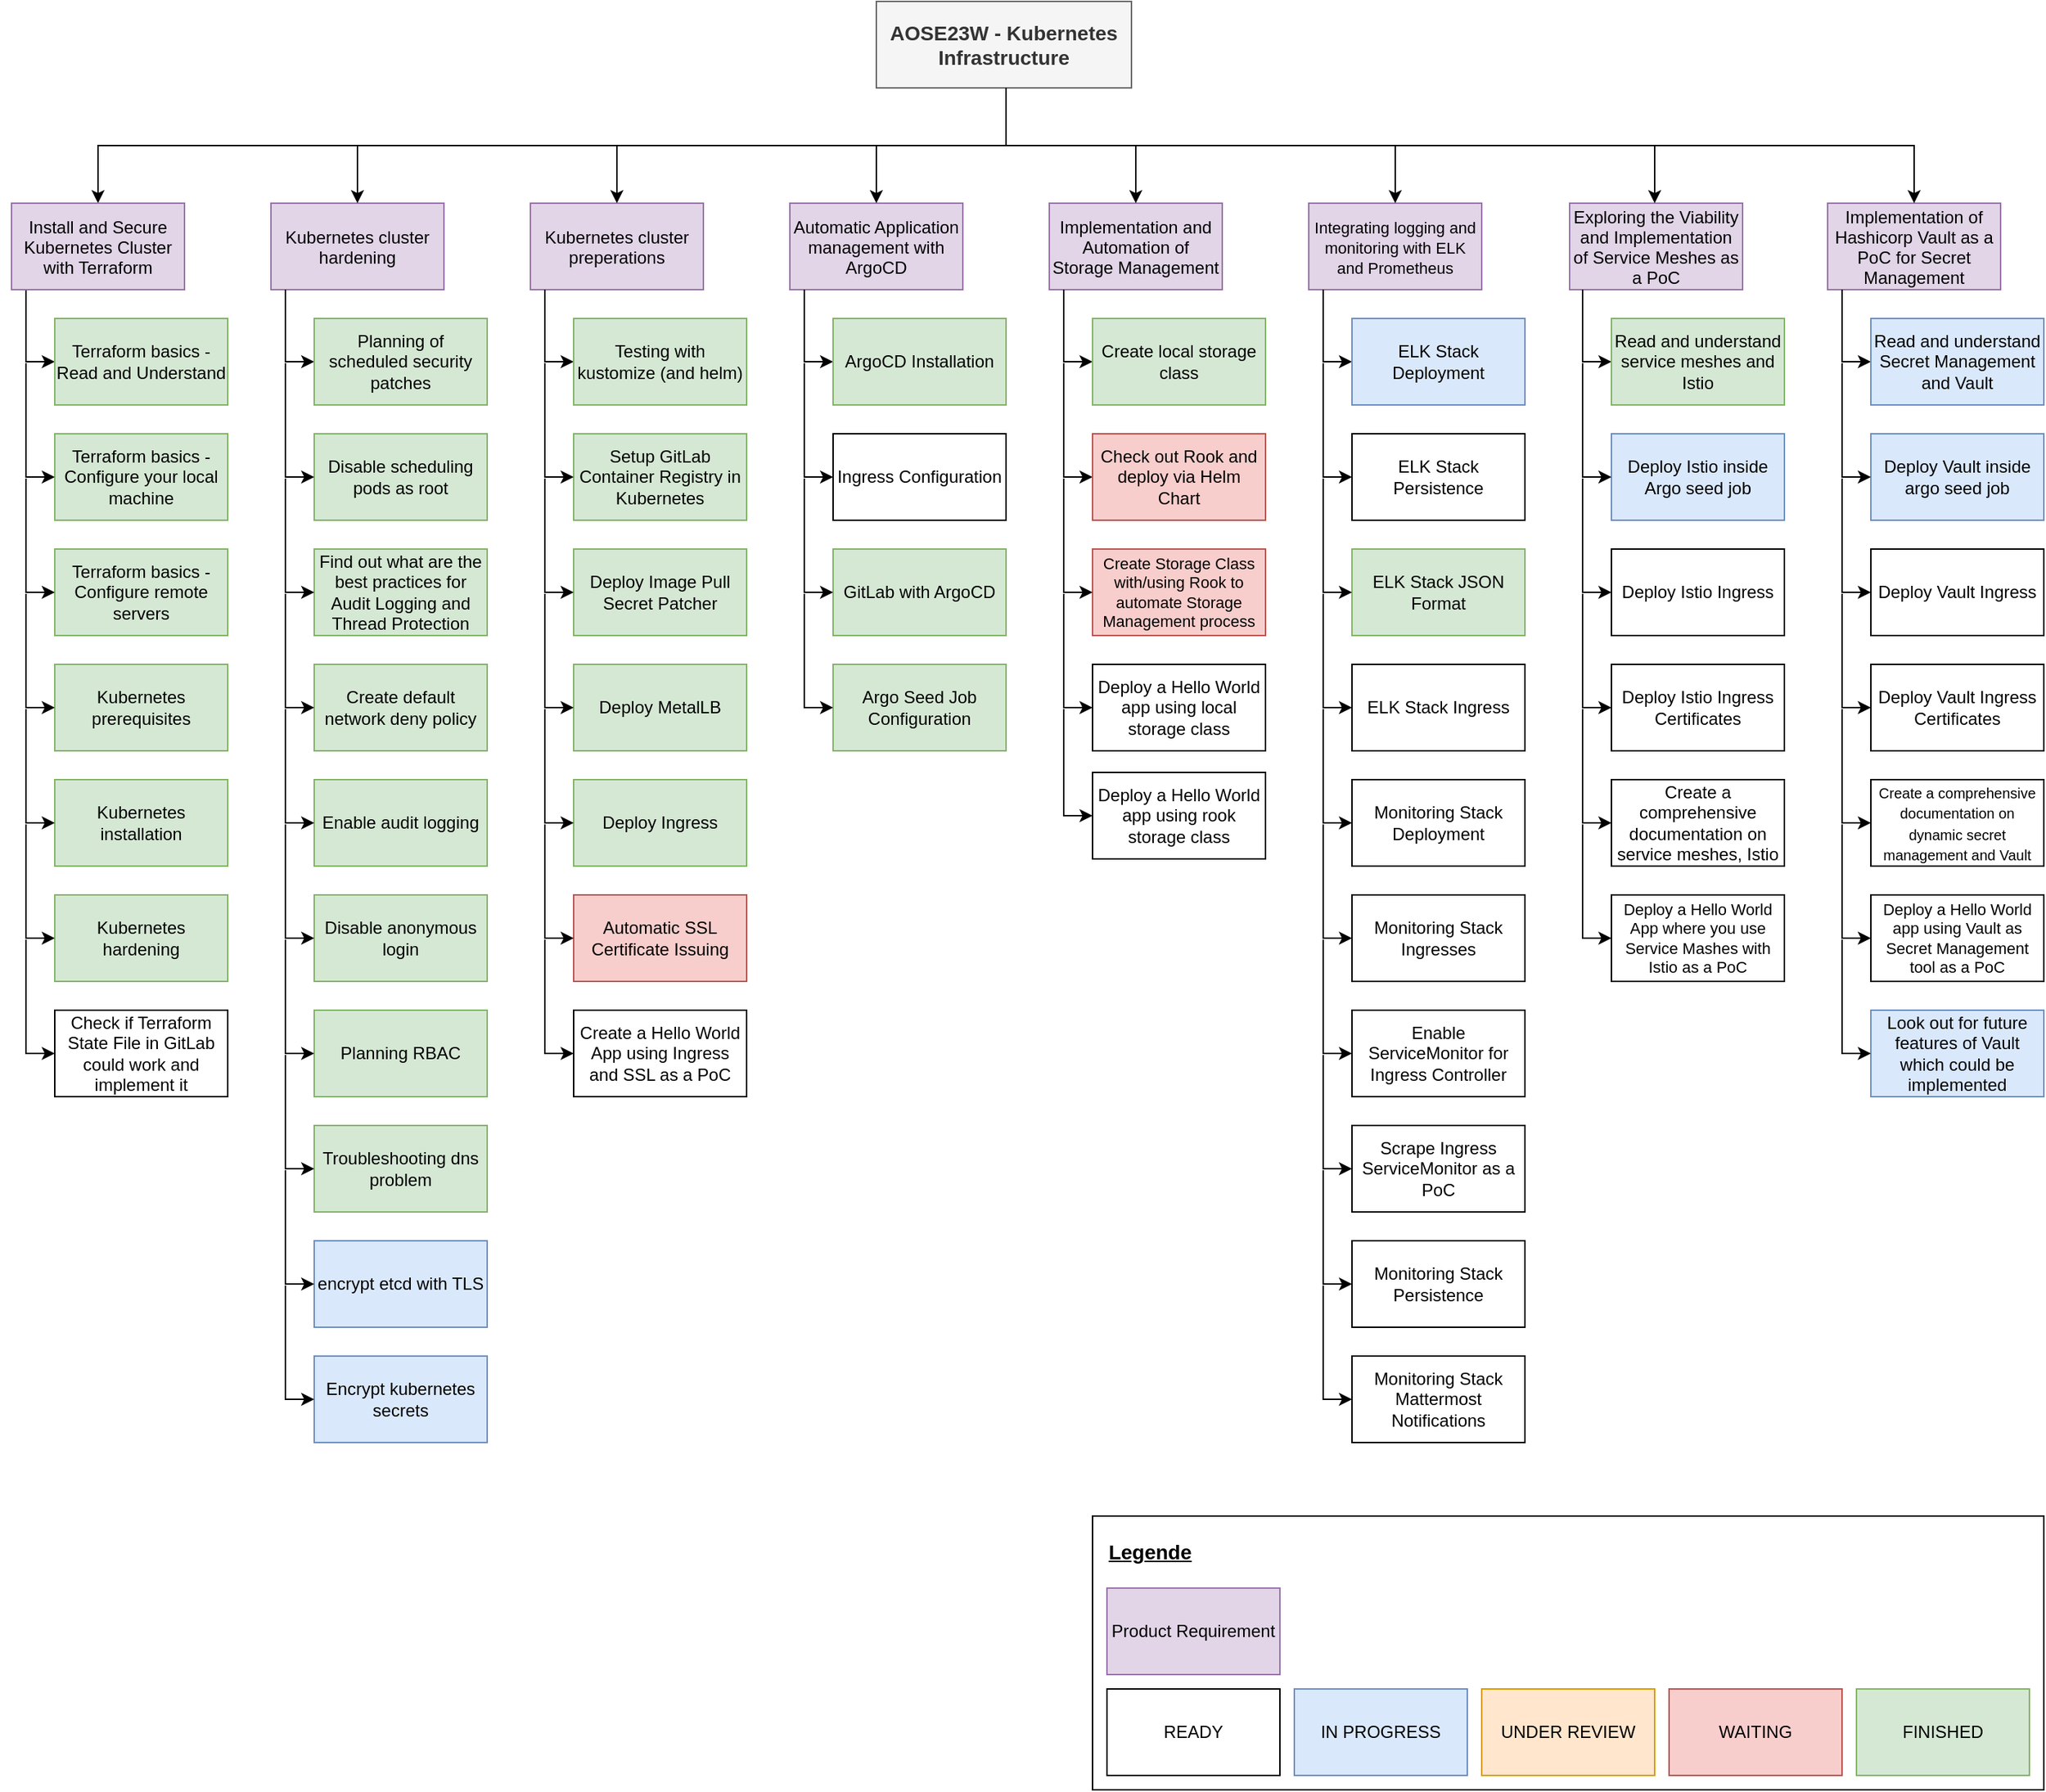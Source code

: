 <mxfile version="23.1.1" type="github">
  <diagram name="Seite-1" id="LmPy3jOl3H3XXLazsRag">
    <mxGraphModel dx="2081" dy="999" grid="1" gridSize="10" guides="1" tooltips="1" connect="1" arrows="1" fold="1" page="1" pageScale="1" pageWidth="827" pageHeight="1169" math="0" shadow="0">
      <root>
        <mxCell id="0" />
        <mxCell id="1" parent="0" />
        <mxCell id="gIQTqbDxIPekja-X_GCL-1" value="" style="rounded=0;whiteSpace=wrap;html=1;" parent="1" vertex="1">
          <mxGeometry x="880" y="1070" width="660" height="190" as="geometry" />
        </mxCell>
        <mxCell id="gIQTqbDxIPekja-X_GCL-2" value="&lt;font style=&quot;font-size: 14px;&quot;&gt;&lt;u&gt;&lt;b&gt;Legende&lt;/b&gt;&lt;/u&gt;&lt;/font&gt;" style="text;html=1;strokeColor=none;fillColor=none;align=center;verticalAlign=middle;whiteSpace=wrap;rounded=0;" parent="1" vertex="1">
          <mxGeometry x="890" y="1080" width="60" height="30" as="geometry" />
        </mxCell>
        <mxCell id="gIQTqbDxIPekja-X_GCL-3" value="Product Requirement" style="rounded=0;whiteSpace=wrap;html=1;fillColor=#e1d5e7;strokeColor=#9673a6;" parent="1" vertex="1">
          <mxGeometry x="890" y="1120" width="120" height="60" as="geometry" />
        </mxCell>
        <mxCell id="gIQTqbDxIPekja-X_GCL-4" value="WAITING" style="rounded=0;whiteSpace=wrap;html=1;fillColor=#f8cecc;strokeColor=#b85450;" parent="1" vertex="1">
          <mxGeometry x="1280" y="1190" width="120" height="60" as="geometry" />
        </mxCell>
        <mxCell id="gIQTqbDxIPekja-X_GCL-5" value="READY" style="rounded=0;whiteSpace=wrap;html=1;" parent="1" vertex="1">
          <mxGeometry x="890" y="1190" width="120" height="60" as="geometry" />
        </mxCell>
        <mxCell id="gIQTqbDxIPekja-X_GCL-6" value="IN PROGRESS" style="rounded=0;whiteSpace=wrap;html=1;fillColor=#dae8fc;strokeColor=#6c8ebf;" parent="1" vertex="1">
          <mxGeometry x="1020" y="1190" width="120" height="60" as="geometry" />
        </mxCell>
        <mxCell id="gIQTqbDxIPekja-X_GCL-7" value="UNDER REVIEW" style="rounded=0;whiteSpace=wrap;html=1;fillColor=#ffe6cc;strokeColor=#d79b00;" parent="1" vertex="1">
          <mxGeometry x="1150" y="1190" width="120" height="60" as="geometry" />
        </mxCell>
        <mxCell id="gIQTqbDxIPekja-X_GCL-8" value="FINISHED" style="rounded=0;whiteSpace=wrap;html=1;fillColor=#d5e8d4;strokeColor=#82b366;" parent="1" vertex="1">
          <mxGeometry x="1410" y="1190" width="120" height="60" as="geometry" />
        </mxCell>
        <mxCell id="gIQTqbDxIPekja-X_GCL-11" value="" style="edgeStyle=orthogonalEdgeStyle;rounded=0;orthogonalLoop=1;jettySize=auto;html=1;" parent="1" source="gIQTqbDxIPekja-X_GCL-9" target="gIQTqbDxIPekja-X_GCL-10" edge="1">
          <mxGeometry relative="1" as="geometry">
            <Array as="points">
              <mxPoint x="820" y="119" />
              <mxPoint x="190" y="119" />
            </Array>
          </mxGeometry>
        </mxCell>
        <mxCell id="gIQTqbDxIPekja-X_GCL-9" value="AOSE23W - Kubernetes Infrastructure" style="rounded=0;whiteSpace=wrap;html=1;fillColor=#f5f5f5;fontColor=#333333;strokeColor=#666666;fontSize=14;fontStyle=1" parent="1" vertex="1">
          <mxGeometry x="730" y="19" width="177" height="60" as="geometry" />
        </mxCell>
        <mxCell id="gIQTqbDxIPekja-X_GCL-35" style="edgeStyle=orthogonalEdgeStyle;rounded=0;orthogonalLoop=1;jettySize=auto;html=1;exitX=0;exitY=1;exitDx=0;exitDy=0;entryX=0;entryY=0.5;entryDx=0;entryDy=0;" parent="1" source="gIQTqbDxIPekja-X_GCL-10" target="gIQTqbDxIPekja-X_GCL-29" edge="1">
          <mxGeometry relative="1" as="geometry">
            <Array as="points">
              <mxPoint x="140" y="219" />
              <mxPoint x="140" y="269" />
            </Array>
          </mxGeometry>
        </mxCell>
        <mxCell id="gIQTqbDxIPekja-X_GCL-10" value="&lt;p style=&quot;margin: 0px; font-style: normal; font-variant-caps: normal; font-stretch: normal; line-height: normal; font-size-adjust: none; font-kerning: auto; font-variant-alternates: normal; font-variant-ligatures: normal; font-variant-numeric: normal; font-variant-east-asian: normal; font-variant-position: normal; font-feature-settings: normal; font-optical-sizing: auto; font-variation-settings: normal;&quot;&gt;&lt;font face=&quot;Helvetica&quot; style=&quot;font-size: 12px;&quot;&gt;Install and Secure Kubernetes Cluster with Terraform&lt;/font&gt;&lt;/p&gt;" style="whiteSpace=wrap;html=1;rounded=0;fillColor=#e1d5e7;strokeColor=#9673a6;" parent="1" vertex="1">
          <mxGeometry x="130" y="159" width="120" height="60" as="geometry" />
        </mxCell>
        <mxCell id="gIQTqbDxIPekja-X_GCL-12" value="&lt;p style=&quot;margin: 0px; font-style: normal; font-variant-caps: normal; font-stretch: normal; line-height: normal; font-size-adjust: none; font-kerning: auto; font-variant-alternates: normal; font-variant-ligatures: normal; font-variant-numeric: normal; font-variant-east-asian: normal; font-variant-position: normal; font-feature-settings: normal; font-optical-sizing: auto; font-variation-settings: normal;&quot;&gt;&lt;font face=&quot;Helvetica&quot; style=&quot;font-size: 12px;&quot;&gt;Kubernetes cluster hardening&lt;/font&gt;&lt;/p&gt;" style="whiteSpace=wrap;html=1;rounded=0;fillColor=#e1d5e7;strokeColor=#9673a6;" parent="1" vertex="1">
          <mxGeometry x="310" y="159" width="120" height="60" as="geometry" />
        </mxCell>
        <mxCell id="gIQTqbDxIPekja-X_GCL-13" value="&lt;p style=&quot;margin: 0px; font-style: normal; font-variant-caps: normal; font-stretch: normal; line-height: normal; font-size-adjust: none; font-kerning: auto; font-variant-alternates: normal; font-variant-ligatures: normal; font-variant-numeric: normal; font-variant-east-asian: normal; font-variant-position: normal; font-feature-settings: normal; font-optical-sizing: auto; font-variation-settings: normal;&quot;&gt;&lt;font face=&quot;Helvetica&quot; style=&quot;font-size: 12px;&quot;&gt;Kubernetes cluster preperations&lt;/font&gt;&lt;/p&gt;" style="whiteSpace=wrap;html=1;rounded=0;fillColor=#e1d5e7;strokeColor=#9673a6;" parent="1" vertex="1">
          <mxGeometry x="490" y="159" width="120" height="60" as="geometry" />
        </mxCell>
        <mxCell id="gIQTqbDxIPekja-X_GCL-14" value="&lt;p style=&quot;margin: 0px; font-style: normal; font-variant-caps: normal; font-stretch: normal; line-height: normal; font-size-adjust: none; font-kerning: auto; font-variant-alternates: normal; font-variant-ligatures: normal; font-variant-numeric: normal; font-variant-east-asian: normal; font-variant-position: normal; font-feature-settings: normal; font-optical-sizing: auto; font-variation-settings: normal;&quot;&gt;&lt;font style=&quot;font-size: 12px;&quot;&gt;Automatic Application management with ArgoCD&lt;/font&gt;&lt;/p&gt;" style="whiteSpace=wrap;html=1;rounded=0;fillColor=#e1d5e7;strokeColor=#9673a6;" parent="1" vertex="1">
          <mxGeometry x="670" y="159" width="120" height="60" as="geometry" />
        </mxCell>
        <mxCell id="gIQTqbDxIPekja-X_GCL-15" value="&lt;p style=&quot;margin: 0px; font-style: normal; font-variant-caps: normal; font-stretch: normal; line-height: normal; font-size-adjust: none; font-kerning: auto; font-variant-alternates: normal; font-variant-ligatures: normal; font-variant-numeric: normal; font-variant-east-asian: normal; font-variant-position: normal; font-feature-settings: normal; font-optical-sizing: auto; font-variation-settings: normal;&quot;&gt;&lt;font face=&quot;Helvetica&quot; style=&quot;font-size: 12px;&quot;&gt;Implementation and Automation of Storage Management&lt;/font&gt;&lt;/p&gt;" style="whiteSpace=wrap;html=1;rounded=0;fillColor=#e1d5e7;strokeColor=#9673a6;" parent="1" vertex="1">
          <mxGeometry x="850" y="159" width="120" height="60" as="geometry" />
        </mxCell>
        <mxCell id="gIQTqbDxIPekja-X_GCL-16" value="&lt;p style=&quot;margin: 0px; font-style: normal; font-variant-caps: normal; font-stretch: normal; line-height: normal; font-size-adjust: none; font-kerning: auto; font-variant-alternates: normal; font-variant-ligatures: normal; font-variant-numeric: normal; font-variant-east-asian: normal; font-variant-position: normal; font-feature-settings: normal; font-optical-sizing: auto; font-variation-settings: normal;&quot;&gt;&lt;font style=&quot;font-size: 11px;&quot; face=&quot;Helvetica&quot;&gt;Integrating logging and monitoring with ELK and Prometheus&lt;/font&gt;&lt;/p&gt;" style="whiteSpace=wrap;html=1;rounded=0;fillColor=#e1d5e7;strokeColor=#9673a6;" parent="1" vertex="1">
          <mxGeometry x="1030" y="159" width="120" height="60" as="geometry" />
        </mxCell>
        <mxCell id="gIQTqbDxIPekja-X_GCL-17" value="&lt;p style=&quot;margin: 0px; font-style: normal; font-variant-caps: normal; font-stretch: normal; line-height: normal; font-size-adjust: none; font-kerning: auto; font-variant-alternates: normal; font-variant-ligatures: normal; font-variant-numeric: normal; font-variant-east-asian: normal; font-variant-position: normal; font-feature-settings: normal; font-optical-sizing: auto; font-variation-settings: normal;&quot;&gt;&lt;font face=&quot;Helvetica&quot; style=&quot;font-size: 12px;&quot;&gt;Exploring the Viability and Implementation of Service Meshes as a PoC&lt;/font&gt;&lt;/p&gt;" style="whiteSpace=wrap;html=1;rounded=0;fillColor=#e1d5e7;strokeColor=#9673a6;" parent="1" vertex="1">
          <mxGeometry x="1211" y="159" width="120" height="60" as="geometry" />
        </mxCell>
        <mxCell id="gIQTqbDxIPekja-X_GCL-18" value="&lt;p style=&quot;margin: 0px; font-style: normal; font-variant-caps: normal; font-stretch: normal; line-height: normal; font-size-adjust: none; font-kerning: auto; font-variant-alternates: normal; font-variant-ligatures: normal; font-variant-numeric: normal; font-variant-east-asian: normal; font-variant-position: normal; font-feature-settings: normal; font-optical-sizing: auto; font-variation-settings: normal;&quot;&gt;&lt;font style=&quot;font-size: 12px;&quot;&gt;Implementation of Hashicorp Vault as a PoC for Secret Management&lt;/font&gt;&lt;/p&gt;" style="whiteSpace=wrap;html=1;rounded=0;fillColor=#e1d5e7;strokeColor=#9673a6;" parent="1" vertex="1">
          <mxGeometry x="1390" y="159" width="120" height="60" as="geometry" />
        </mxCell>
        <mxCell id="gIQTqbDxIPekja-X_GCL-19" value="" style="edgeStyle=orthogonalEdgeStyle;rounded=0;orthogonalLoop=1;jettySize=auto;html=1;entryX=0.5;entryY=0;entryDx=0;entryDy=0;" parent="1" target="gIQTqbDxIPekja-X_GCL-12" edge="1">
          <mxGeometry relative="1" as="geometry">
            <mxPoint x="820" y="79" as="sourcePoint" />
            <mxPoint x="200" y="169" as="targetPoint" />
            <Array as="points">
              <mxPoint x="820" y="79" />
              <mxPoint x="820" y="119" />
              <mxPoint x="370" y="119" />
            </Array>
          </mxGeometry>
        </mxCell>
        <mxCell id="gIQTqbDxIPekja-X_GCL-21" value="" style="edgeStyle=orthogonalEdgeStyle;rounded=0;orthogonalLoop=1;jettySize=auto;html=1;entryX=0.5;entryY=0;entryDx=0;entryDy=0;" parent="1" target="gIQTqbDxIPekja-X_GCL-15" edge="1">
          <mxGeometry relative="1" as="geometry">
            <mxPoint x="820" y="79" as="sourcePoint" />
            <mxPoint x="380" y="169" as="targetPoint" />
            <Array as="points">
              <mxPoint x="820" y="79" />
              <mxPoint x="820" y="119" />
              <mxPoint x="910" y="119" />
            </Array>
          </mxGeometry>
        </mxCell>
        <mxCell id="gIQTqbDxIPekja-X_GCL-23" value="" style="edgeStyle=orthogonalEdgeStyle;rounded=0;orthogonalLoop=1;jettySize=auto;html=1;entryX=0.5;entryY=0;entryDx=0;entryDy=0;" parent="1" target="gIQTqbDxIPekja-X_GCL-14" edge="1">
          <mxGeometry relative="1" as="geometry">
            <mxPoint x="820" y="79" as="sourcePoint" />
            <mxPoint x="900" y="169" as="targetPoint" />
            <Array as="points">
              <mxPoint x="820" y="79" />
              <mxPoint x="820" y="119" />
              <mxPoint x="730" y="119" />
            </Array>
          </mxGeometry>
        </mxCell>
        <mxCell id="gIQTqbDxIPekja-X_GCL-24" value="" style="edgeStyle=orthogonalEdgeStyle;rounded=0;orthogonalLoop=1;jettySize=auto;html=1;entryX=0.5;entryY=0;entryDx=0;entryDy=0;" parent="1" target="gIQTqbDxIPekja-X_GCL-13" edge="1">
          <mxGeometry relative="1" as="geometry">
            <mxPoint x="820" y="79" as="sourcePoint" />
            <mxPoint x="720" y="169" as="targetPoint" />
            <Array as="points">
              <mxPoint x="820" y="79" />
              <mxPoint x="820" y="119" />
              <mxPoint x="550" y="119" />
            </Array>
          </mxGeometry>
        </mxCell>
        <mxCell id="gIQTqbDxIPekja-X_GCL-26" value="" style="edgeStyle=orthogonalEdgeStyle;rounded=0;orthogonalLoop=1;jettySize=auto;html=1;entryX=0.5;entryY=0;entryDx=0;entryDy=0;" parent="1" target="gIQTqbDxIPekja-X_GCL-16" edge="1">
          <mxGeometry relative="1" as="geometry">
            <mxPoint x="820" y="79" as="sourcePoint" />
            <mxPoint x="900" y="169" as="targetPoint" />
            <Array as="points">
              <mxPoint x="820" y="79" />
              <mxPoint x="820" y="119" />
              <mxPoint x="1090" y="119" />
            </Array>
          </mxGeometry>
        </mxCell>
        <mxCell id="gIQTqbDxIPekja-X_GCL-27" value="" style="edgeStyle=orthogonalEdgeStyle;rounded=0;orthogonalLoop=1;jettySize=auto;html=1;" parent="1" edge="1">
          <mxGeometry relative="1" as="geometry">
            <mxPoint x="820" y="79" as="sourcePoint" />
            <mxPoint x="1270" y="159" as="targetPoint" />
            <Array as="points">
              <mxPoint x="820" y="79" />
              <mxPoint x="820" y="119" />
              <mxPoint x="1270" y="119" />
            </Array>
          </mxGeometry>
        </mxCell>
        <mxCell id="gIQTqbDxIPekja-X_GCL-28" value="" style="edgeStyle=orthogonalEdgeStyle;rounded=0;orthogonalLoop=1;jettySize=auto;html=1;entryX=0.5;entryY=0;entryDx=0;entryDy=0;" parent="1" target="gIQTqbDxIPekja-X_GCL-18" edge="1">
          <mxGeometry relative="1" as="geometry">
            <mxPoint x="820" y="79" as="sourcePoint" />
            <mxPoint x="1260" y="169" as="targetPoint" />
            <Array as="points">
              <mxPoint x="820" y="79" />
              <mxPoint x="820" y="119" />
              <mxPoint x="1450" y="119" />
            </Array>
          </mxGeometry>
        </mxCell>
        <mxCell id="gIQTqbDxIPekja-X_GCL-29" value="Terraform basics - Read and Understand" style="rounded=0;whiteSpace=wrap;html=1;fillColor=#d5e8d4;strokeColor=#82b366;" parent="1" vertex="1">
          <mxGeometry x="160" y="239" width="120" height="60" as="geometry" />
        </mxCell>
        <mxCell id="gIQTqbDxIPekja-X_GCL-30" value="Terraform basics - Configure your local machine" style="rounded=0;whiteSpace=wrap;html=1;fillColor=#d5e8d4;strokeColor=#82b366;" parent="1" vertex="1">
          <mxGeometry x="160" y="319" width="120" height="60" as="geometry" />
        </mxCell>
        <mxCell id="gIQTqbDxIPekja-X_GCL-31" value="Terraform basics - Configure remote servers" style="rounded=0;whiteSpace=wrap;html=1;fillColor=#d5e8d4;strokeColor=#82b366;" parent="1" vertex="1">
          <mxGeometry x="160" y="399" width="120" height="60" as="geometry" />
        </mxCell>
        <mxCell id="gIQTqbDxIPekja-X_GCL-32" value="Kubernetes prerequisites" style="rounded=0;whiteSpace=wrap;html=1;fillColor=#d5e8d4;strokeColor=#82b366;" parent="1" vertex="1">
          <mxGeometry x="160" y="479" width="120" height="60" as="geometry" />
        </mxCell>
        <mxCell id="gIQTqbDxIPekja-X_GCL-33" value="Kubernetes installation" style="rounded=0;whiteSpace=wrap;html=1;fillColor=#d5e8d4;strokeColor=#82b366;" parent="1" vertex="1">
          <mxGeometry x="160" y="559" width="120" height="60" as="geometry" />
        </mxCell>
        <mxCell id="gIQTqbDxIPekja-X_GCL-34" value="Kubernetes hardening" style="rounded=0;whiteSpace=wrap;html=1;fillColor=#d5e8d4;strokeColor=#82b366;" parent="1" vertex="1">
          <mxGeometry x="160" y="639" width="120" height="60" as="geometry" />
        </mxCell>
        <mxCell id="gIQTqbDxIPekja-X_GCL-36" style="edgeStyle=orthogonalEdgeStyle;rounded=0;orthogonalLoop=1;jettySize=auto;html=1;entryX=0;entryY=0.5;entryDx=0;entryDy=0;" parent="1" target="gIQTqbDxIPekja-X_GCL-30" edge="1">
          <mxGeometry relative="1" as="geometry">
            <mxPoint x="140" y="270" as="sourcePoint" />
            <mxPoint x="170" y="279" as="targetPoint" />
            <Array as="points">
              <mxPoint x="140" y="349" />
            </Array>
          </mxGeometry>
        </mxCell>
        <mxCell id="gIQTqbDxIPekja-X_GCL-37" style="edgeStyle=orthogonalEdgeStyle;rounded=0;orthogonalLoop=1;jettySize=auto;html=1;" parent="1" edge="1">
          <mxGeometry relative="1" as="geometry">
            <mxPoint x="140" y="350" as="sourcePoint" />
            <mxPoint x="160" y="429" as="targetPoint" />
            <Array as="points">
              <mxPoint x="140" y="429" />
              <mxPoint x="160" y="429" />
            </Array>
          </mxGeometry>
        </mxCell>
        <mxCell id="gIQTqbDxIPekja-X_GCL-38" style="edgeStyle=orthogonalEdgeStyle;rounded=0;orthogonalLoop=1;jettySize=auto;html=1;" parent="1" edge="1">
          <mxGeometry relative="1" as="geometry">
            <mxPoint x="140" y="430" as="sourcePoint" />
            <mxPoint x="160" y="509" as="targetPoint" />
            <Array as="points">
              <mxPoint x="140" y="509" />
              <mxPoint x="160" y="509" />
            </Array>
          </mxGeometry>
        </mxCell>
        <mxCell id="gIQTqbDxIPekja-X_GCL-39" style="edgeStyle=orthogonalEdgeStyle;rounded=0;orthogonalLoop=1;jettySize=auto;html=1;" parent="1" edge="1">
          <mxGeometry relative="1" as="geometry">
            <mxPoint x="140" y="510" as="sourcePoint" />
            <mxPoint x="160" y="589" as="targetPoint" />
            <Array as="points">
              <mxPoint x="140" y="589" />
              <mxPoint x="160" y="589" />
            </Array>
          </mxGeometry>
        </mxCell>
        <mxCell id="gIQTqbDxIPekja-X_GCL-40" style="edgeStyle=orthogonalEdgeStyle;rounded=0;orthogonalLoop=1;jettySize=auto;html=1;" parent="1" edge="1">
          <mxGeometry relative="1" as="geometry">
            <mxPoint x="140" y="590" as="sourcePoint" />
            <mxPoint x="160" y="669" as="targetPoint" />
            <Array as="points">
              <mxPoint x="140" y="669" />
              <mxPoint x="160" y="669" />
            </Array>
          </mxGeometry>
        </mxCell>
        <mxCell id="gIQTqbDxIPekja-X_GCL-41" style="edgeStyle=orthogonalEdgeStyle;rounded=0;orthogonalLoop=1;jettySize=auto;html=1;entryX=0;entryY=0.5;entryDx=0;entryDy=0;" parent="1" target="gIQTqbDxIPekja-X_GCL-42" edge="1">
          <mxGeometry relative="1" as="geometry">
            <mxPoint x="320" y="219" as="sourcePoint" />
            <Array as="points">
              <mxPoint x="320" y="219" />
              <mxPoint x="320" y="269" />
            </Array>
          </mxGeometry>
        </mxCell>
        <mxCell id="gIQTqbDxIPekja-X_GCL-42" value="Planning of scheduled security patches" style="rounded=0;whiteSpace=wrap;html=1;fillColor=#d5e8d4;strokeColor=#82b366;" parent="1" vertex="1">
          <mxGeometry x="340" y="239" width="120" height="60" as="geometry" />
        </mxCell>
        <mxCell id="gIQTqbDxIPekja-X_GCL-43" value="Disable scheduling pods as root" style="rounded=0;whiteSpace=wrap;html=1;fillColor=#d5e8d4;strokeColor=#82b366;" parent="1" vertex="1">
          <mxGeometry x="340" y="319" width="120" height="60" as="geometry" />
        </mxCell>
        <mxCell id="gIQTqbDxIPekja-X_GCL-44" value="Find out what are the best practices for Audit Logging and Thread Protection" style="rounded=0;whiteSpace=wrap;html=1;fillColor=#d5e8d4;strokeColor=#82b366;" parent="1" vertex="1">
          <mxGeometry x="340" y="399" width="120" height="60" as="geometry" />
        </mxCell>
        <mxCell id="gIQTqbDxIPekja-X_GCL-45" value="Create default network deny policy" style="rounded=0;whiteSpace=wrap;html=1;fillColor=#d5e8d4;strokeColor=#82b366;" parent="1" vertex="1">
          <mxGeometry x="340" y="479" width="120" height="60" as="geometry" />
        </mxCell>
        <mxCell id="gIQTqbDxIPekja-X_GCL-46" value="Enable audit logging" style="rounded=0;whiteSpace=wrap;html=1;fillColor=#d5e8d4;strokeColor=#82b366;" parent="1" vertex="1">
          <mxGeometry x="340" y="559" width="120" height="60" as="geometry" />
        </mxCell>
        <mxCell id="gIQTqbDxIPekja-X_GCL-47" value="Disable anonymous login" style="rounded=0;whiteSpace=wrap;html=1;fillColor=#d5e8d4;strokeColor=#82b366;" parent="1" vertex="1">
          <mxGeometry x="340" y="639" width="120" height="60" as="geometry" />
        </mxCell>
        <mxCell id="gIQTqbDxIPekja-X_GCL-48" style="edgeStyle=orthogonalEdgeStyle;rounded=0;orthogonalLoop=1;jettySize=auto;html=1;entryX=0;entryY=0.5;entryDx=0;entryDy=0;" parent="1" target="gIQTqbDxIPekja-X_GCL-43" edge="1">
          <mxGeometry relative="1" as="geometry">
            <mxPoint x="320" y="270" as="sourcePoint" />
            <mxPoint x="350" y="279" as="targetPoint" />
            <Array as="points">
              <mxPoint x="320" y="349" />
            </Array>
          </mxGeometry>
        </mxCell>
        <mxCell id="gIQTqbDxIPekja-X_GCL-49" style="edgeStyle=orthogonalEdgeStyle;rounded=0;orthogonalLoop=1;jettySize=auto;html=1;" parent="1" edge="1">
          <mxGeometry relative="1" as="geometry">
            <mxPoint x="320" y="350" as="sourcePoint" />
            <mxPoint x="340" y="429" as="targetPoint" />
            <Array as="points">
              <mxPoint x="320" y="429" />
              <mxPoint x="340" y="429" />
            </Array>
          </mxGeometry>
        </mxCell>
        <mxCell id="gIQTqbDxIPekja-X_GCL-50" style="edgeStyle=orthogonalEdgeStyle;rounded=0;orthogonalLoop=1;jettySize=auto;html=1;" parent="1" edge="1">
          <mxGeometry relative="1" as="geometry">
            <mxPoint x="320" y="430" as="sourcePoint" />
            <mxPoint x="340" y="509" as="targetPoint" />
            <Array as="points">
              <mxPoint x="320" y="509" />
              <mxPoint x="340" y="509" />
            </Array>
          </mxGeometry>
        </mxCell>
        <mxCell id="gIQTqbDxIPekja-X_GCL-51" style="edgeStyle=orthogonalEdgeStyle;rounded=0;orthogonalLoop=1;jettySize=auto;html=1;" parent="1" edge="1">
          <mxGeometry relative="1" as="geometry">
            <mxPoint x="320" y="510" as="sourcePoint" />
            <mxPoint x="340" y="589" as="targetPoint" />
            <Array as="points">
              <mxPoint x="320" y="589" />
              <mxPoint x="340" y="589" />
            </Array>
          </mxGeometry>
        </mxCell>
        <mxCell id="gIQTqbDxIPekja-X_GCL-52" style="edgeStyle=orthogonalEdgeStyle;rounded=0;orthogonalLoop=1;jettySize=auto;html=1;" parent="1" edge="1">
          <mxGeometry relative="1" as="geometry">
            <mxPoint x="320" y="590" as="sourcePoint" />
            <mxPoint x="340" y="669" as="targetPoint" />
            <Array as="points">
              <mxPoint x="320" y="669" />
              <mxPoint x="340" y="669" />
            </Array>
          </mxGeometry>
        </mxCell>
        <mxCell id="gIQTqbDxIPekja-X_GCL-53" value="Planning RBAC" style="rounded=0;whiteSpace=wrap;html=1;fillColor=#d5e8d4;strokeColor=#82b366;" parent="1" vertex="1">
          <mxGeometry x="340" y="719" width="120" height="60" as="geometry" />
        </mxCell>
        <mxCell id="gIQTqbDxIPekja-X_GCL-54" value="Troubleshooting dns problem" style="rounded=0;whiteSpace=wrap;html=1;fillColor=#d5e8d4;strokeColor=#82b366;" parent="1" vertex="1">
          <mxGeometry x="340" y="799" width="120" height="60" as="geometry" />
        </mxCell>
        <mxCell id="gIQTqbDxIPekja-X_GCL-55" style="edgeStyle=orthogonalEdgeStyle;rounded=0;orthogonalLoop=1;jettySize=auto;html=1;" parent="1" edge="1">
          <mxGeometry relative="1" as="geometry">
            <mxPoint x="320" y="670" as="sourcePoint" />
            <mxPoint x="340" y="749" as="targetPoint" />
            <Array as="points">
              <mxPoint x="320" y="749" />
              <mxPoint x="340" y="749" />
            </Array>
          </mxGeometry>
        </mxCell>
        <mxCell id="gIQTqbDxIPekja-X_GCL-56" style="edgeStyle=orthogonalEdgeStyle;rounded=0;orthogonalLoop=1;jettySize=auto;html=1;" parent="1" edge="1">
          <mxGeometry relative="1" as="geometry">
            <mxPoint x="320" y="750" as="sourcePoint" />
            <mxPoint x="340" y="829" as="targetPoint" />
            <Array as="points">
              <mxPoint x="320" y="829" />
              <mxPoint x="340" y="829" />
            </Array>
          </mxGeometry>
        </mxCell>
        <mxCell id="gIQTqbDxIPekja-X_GCL-57" value="encrypt etcd with TLS" style="rounded=0;whiteSpace=wrap;html=1;fillColor=#dae8fc;strokeColor=#6c8ebf;" parent="1" vertex="1">
          <mxGeometry x="340" y="879" width="120" height="60" as="geometry" />
        </mxCell>
        <mxCell id="gIQTqbDxIPekja-X_GCL-58" value="Encrypt kubernetes secrets" style="rounded=0;whiteSpace=wrap;html=1;fillColor=#dae8fc;strokeColor=#6c8ebf;" parent="1" vertex="1">
          <mxGeometry x="340" y="959" width="120" height="60" as="geometry" />
        </mxCell>
        <mxCell id="gIQTqbDxIPekja-X_GCL-59" style="edgeStyle=orthogonalEdgeStyle;rounded=0;orthogonalLoop=1;jettySize=auto;html=1;" parent="1" edge="1">
          <mxGeometry relative="1" as="geometry">
            <mxPoint x="320" y="830" as="sourcePoint" />
            <mxPoint x="340" y="909" as="targetPoint" />
            <Array as="points">
              <mxPoint x="320" y="909" />
              <mxPoint x="340" y="909" />
            </Array>
          </mxGeometry>
        </mxCell>
        <mxCell id="gIQTqbDxIPekja-X_GCL-60" style="edgeStyle=orthogonalEdgeStyle;rounded=0;orthogonalLoop=1;jettySize=auto;html=1;" parent="1" edge="1">
          <mxGeometry relative="1" as="geometry">
            <mxPoint x="320" y="910" as="sourcePoint" />
            <mxPoint x="340" y="989" as="targetPoint" />
            <Array as="points">
              <mxPoint x="320" y="989" />
              <mxPoint x="340" y="989" />
            </Array>
          </mxGeometry>
        </mxCell>
        <mxCell id="gIQTqbDxIPekja-X_GCL-61" style="edgeStyle=orthogonalEdgeStyle;rounded=0;orthogonalLoop=1;jettySize=auto;html=1;entryX=0;entryY=0.5;entryDx=0;entryDy=0;" parent="1" target="gIQTqbDxIPekja-X_GCL-62" edge="1">
          <mxGeometry relative="1" as="geometry">
            <mxPoint x="500" y="219" as="sourcePoint" />
            <Array as="points">
              <mxPoint x="500" y="219" />
              <mxPoint x="500" y="269" />
            </Array>
          </mxGeometry>
        </mxCell>
        <mxCell id="gIQTqbDxIPekja-X_GCL-62" value="Testing with kustomize (and helm)" style="rounded=0;whiteSpace=wrap;html=1;fillColor=#d5e8d4;strokeColor=#82b366;" parent="1" vertex="1">
          <mxGeometry x="520" y="239" width="120" height="60" as="geometry" />
        </mxCell>
        <mxCell id="gIQTqbDxIPekja-X_GCL-63" value="Setup GitLab Container Registry in Kubernetes" style="rounded=0;whiteSpace=wrap;html=1;fillColor=#d5e8d4;strokeColor=#82b366;" parent="1" vertex="1">
          <mxGeometry x="520" y="319" width="120" height="60" as="geometry" />
        </mxCell>
        <mxCell id="gIQTqbDxIPekja-X_GCL-64" value="Deploy Image Pull Secret Patcher" style="rounded=0;whiteSpace=wrap;html=1;fillColor=#d5e8d4;strokeColor=#82b366;" parent="1" vertex="1">
          <mxGeometry x="520" y="399" width="120" height="60" as="geometry" />
        </mxCell>
        <mxCell id="gIQTqbDxIPekja-X_GCL-65" value="Deploy MetalLB" style="rounded=0;whiteSpace=wrap;html=1;fillColor=#d5e8d4;strokeColor=#82b366;" parent="1" vertex="1">
          <mxGeometry x="520" y="479" width="120" height="60" as="geometry" />
        </mxCell>
        <mxCell id="gIQTqbDxIPekja-X_GCL-66" value="Deploy Ingress" style="rounded=0;whiteSpace=wrap;html=1;fillColor=#d5e8d4;strokeColor=#82b366;" parent="1" vertex="1">
          <mxGeometry x="520" y="559" width="120" height="60" as="geometry" />
        </mxCell>
        <mxCell id="gIQTqbDxIPekja-X_GCL-67" value="Automatic SSL Certificate Issuing" style="rounded=0;whiteSpace=wrap;html=1;fillColor=#f8cecc;strokeColor=#b85450;" parent="1" vertex="1">
          <mxGeometry x="520" y="639" width="120" height="60" as="geometry" />
        </mxCell>
        <mxCell id="gIQTqbDxIPekja-X_GCL-68" style="edgeStyle=orthogonalEdgeStyle;rounded=0;orthogonalLoop=1;jettySize=auto;html=1;entryX=0;entryY=0.5;entryDx=0;entryDy=0;" parent="1" target="gIQTqbDxIPekja-X_GCL-63" edge="1">
          <mxGeometry relative="1" as="geometry">
            <mxPoint x="500" y="270" as="sourcePoint" />
            <mxPoint x="530" y="279" as="targetPoint" />
            <Array as="points">
              <mxPoint x="500" y="349" />
            </Array>
          </mxGeometry>
        </mxCell>
        <mxCell id="gIQTqbDxIPekja-X_GCL-69" style="edgeStyle=orthogonalEdgeStyle;rounded=0;orthogonalLoop=1;jettySize=auto;html=1;" parent="1" edge="1">
          <mxGeometry relative="1" as="geometry">
            <mxPoint x="500" y="350" as="sourcePoint" />
            <mxPoint x="520" y="429" as="targetPoint" />
            <Array as="points">
              <mxPoint x="500" y="429" />
              <mxPoint x="520" y="429" />
            </Array>
          </mxGeometry>
        </mxCell>
        <mxCell id="gIQTqbDxIPekja-X_GCL-70" style="edgeStyle=orthogonalEdgeStyle;rounded=0;orthogonalLoop=1;jettySize=auto;html=1;" parent="1" edge="1">
          <mxGeometry relative="1" as="geometry">
            <mxPoint x="500" y="430" as="sourcePoint" />
            <mxPoint x="520" y="509" as="targetPoint" />
            <Array as="points">
              <mxPoint x="500" y="509" />
              <mxPoint x="520" y="509" />
            </Array>
          </mxGeometry>
        </mxCell>
        <mxCell id="gIQTqbDxIPekja-X_GCL-71" style="edgeStyle=orthogonalEdgeStyle;rounded=0;orthogonalLoop=1;jettySize=auto;html=1;" parent="1" edge="1">
          <mxGeometry relative="1" as="geometry">
            <mxPoint x="500" y="510" as="sourcePoint" />
            <mxPoint x="520" y="589" as="targetPoint" />
            <Array as="points">
              <mxPoint x="500" y="589" />
              <mxPoint x="520" y="589" />
            </Array>
          </mxGeometry>
        </mxCell>
        <mxCell id="gIQTqbDxIPekja-X_GCL-72" style="edgeStyle=orthogonalEdgeStyle;rounded=0;orthogonalLoop=1;jettySize=auto;html=1;" parent="1" edge="1">
          <mxGeometry relative="1" as="geometry">
            <mxPoint x="500" y="590" as="sourcePoint" />
            <mxPoint x="520" y="669" as="targetPoint" />
            <Array as="points">
              <mxPoint x="500" y="669" />
              <mxPoint x="520" y="669" />
            </Array>
          </mxGeometry>
        </mxCell>
        <mxCell id="gIQTqbDxIPekja-X_GCL-73" style="edgeStyle=orthogonalEdgeStyle;rounded=0;orthogonalLoop=1;jettySize=auto;html=1;entryX=0;entryY=0.5;entryDx=0;entryDy=0;" parent="1" target="gIQTqbDxIPekja-X_GCL-74" edge="1">
          <mxGeometry relative="1" as="geometry">
            <mxPoint x="680" y="219" as="sourcePoint" />
            <Array as="points">
              <mxPoint x="680" y="219" />
              <mxPoint x="680" y="269" />
            </Array>
          </mxGeometry>
        </mxCell>
        <mxCell id="gIQTqbDxIPekja-X_GCL-74" value="ArgoCD Installation" style="rounded=0;whiteSpace=wrap;html=1;fillColor=#d5e8d4;strokeColor=#82b366;" parent="1" vertex="1">
          <mxGeometry x="700" y="239" width="120" height="60" as="geometry" />
        </mxCell>
        <mxCell id="gIQTqbDxIPekja-X_GCL-75" value="Ingress Configuration" style="rounded=0;whiteSpace=wrap;html=1;" parent="1" vertex="1">
          <mxGeometry x="700" y="319" width="120" height="60" as="geometry" />
        </mxCell>
        <mxCell id="gIQTqbDxIPekja-X_GCL-76" value="GitLab with ArgoCD" style="rounded=0;whiteSpace=wrap;html=1;fillColor=#d5e8d4;strokeColor=#82b366;" parent="1" vertex="1">
          <mxGeometry x="700" y="399" width="120" height="60" as="geometry" />
        </mxCell>
        <mxCell id="gIQTqbDxIPekja-X_GCL-77" value="Argo Seed Job Configuration" style="rounded=0;whiteSpace=wrap;html=1;fillColor=#d5e8d4;strokeColor=#82b366;" parent="1" vertex="1">
          <mxGeometry x="700" y="479" width="120" height="60" as="geometry" />
        </mxCell>
        <mxCell id="gIQTqbDxIPekja-X_GCL-80" style="edgeStyle=orthogonalEdgeStyle;rounded=0;orthogonalLoop=1;jettySize=auto;html=1;entryX=0;entryY=0.5;entryDx=0;entryDy=0;" parent="1" target="gIQTqbDxIPekja-X_GCL-75" edge="1">
          <mxGeometry relative="1" as="geometry">
            <mxPoint x="680" y="270" as="sourcePoint" />
            <mxPoint x="710" y="279" as="targetPoint" />
            <Array as="points">
              <mxPoint x="680" y="349" />
            </Array>
          </mxGeometry>
        </mxCell>
        <mxCell id="gIQTqbDxIPekja-X_GCL-81" style="edgeStyle=orthogonalEdgeStyle;rounded=0;orthogonalLoop=1;jettySize=auto;html=1;" parent="1" edge="1">
          <mxGeometry relative="1" as="geometry">
            <mxPoint x="680" y="350" as="sourcePoint" />
            <mxPoint x="700" y="429" as="targetPoint" />
            <Array as="points">
              <mxPoint x="680" y="429" />
              <mxPoint x="700" y="429" />
            </Array>
          </mxGeometry>
        </mxCell>
        <mxCell id="gIQTqbDxIPekja-X_GCL-82" style="edgeStyle=orthogonalEdgeStyle;rounded=0;orthogonalLoop=1;jettySize=auto;html=1;" parent="1" edge="1">
          <mxGeometry relative="1" as="geometry">
            <mxPoint x="680" y="430" as="sourcePoint" />
            <mxPoint x="700" y="509" as="targetPoint" />
            <Array as="points">
              <mxPoint x="680" y="509" />
              <mxPoint x="700" y="509" />
            </Array>
          </mxGeometry>
        </mxCell>
        <mxCell id="gIQTqbDxIPekja-X_GCL-85" style="edgeStyle=orthogonalEdgeStyle;rounded=0;orthogonalLoop=1;jettySize=auto;html=1;entryX=0;entryY=0.5;entryDx=0;entryDy=0;" parent="1" target="gIQTqbDxIPekja-X_GCL-86" edge="1">
          <mxGeometry relative="1" as="geometry">
            <mxPoint x="860" y="219" as="sourcePoint" />
            <Array as="points">
              <mxPoint x="860" y="219" />
              <mxPoint x="860" y="269" />
            </Array>
          </mxGeometry>
        </mxCell>
        <mxCell id="gIQTqbDxIPekja-X_GCL-86" value="Create local storage class" style="rounded=0;whiteSpace=wrap;html=1;fillColor=#d5e8d4;strokeColor=#82b366;" parent="1" vertex="1">
          <mxGeometry x="880" y="239" width="120" height="60" as="geometry" />
        </mxCell>
        <mxCell id="gIQTqbDxIPekja-X_GCL-88" value="Create Storage Class with/using Rook to automate Storage Management process" style="rounded=0;whiteSpace=wrap;html=1;fillColor=#f8cecc;strokeColor=#b85450;fontSize=11;" parent="1" vertex="1">
          <mxGeometry x="880" y="399" width="120" height="60" as="geometry" />
        </mxCell>
        <mxCell id="gIQTqbDxIPekja-X_GCL-90" style="edgeStyle=orthogonalEdgeStyle;rounded=0;orthogonalLoop=1;jettySize=auto;html=1;entryX=0;entryY=0.5;entryDx=0;entryDy=0;" parent="1" edge="1">
          <mxGeometry relative="1" as="geometry">
            <mxPoint x="860" y="270" as="sourcePoint" />
            <mxPoint x="880" y="349" as="targetPoint" />
            <Array as="points">
              <mxPoint x="860" y="349" />
            </Array>
          </mxGeometry>
        </mxCell>
        <mxCell id="gIQTqbDxIPekja-X_GCL-91" style="edgeStyle=orthogonalEdgeStyle;rounded=0;orthogonalLoop=1;jettySize=auto;html=1;" parent="1" edge="1">
          <mxGeometry relative="1" as="geometry">
            <mxPoint x="860" y="350" as="sourcePoint" />
            <mxPoint x="880" y="429" as="targetPoint" />
            <Array as="points">
              <mxPoint x="860" y="429" />
              <mxPoint x="880" y="429" />
            </Array>
          </mxGeometry>
        </mxCell>
        <mxCell id="gIQTqbDxIPekja-X_GCL-93" value="Check out Rook and deploy via Helm Chart" style="rounded=0;whiteSpace=wrap;html=1;fillColor=#f8cecc;strokeColor=#b85450;" parent="1" vertex="1">
          <mxGeometry x="880" y="319" width="120" height="60" as="geometry" />
        </mxCell>
        <mxCell id="gIQTqbDxIPekja-X_GCL-94" style="edgeStyle=orthogonalEdgeStyle;rounded=0;orthogonalLoop=1;jettySize=auto;html=1;entryX=0;entryY=0.5;entryDx=0;entryDy=0;" parent="1" target="gIQTqbDxIPekja-X_GCL-95" edge="1">
          <mxGeometry relative="1" as="geometry">
            <mxPoint x="1040" y="219" as="sourcePoint" />
            <Array as="points">
              <mxPoint x="1040" y="219" />
              <mxPoint x="1040" y="269" />
            </Array>
          </mxGeometry>
        </mxCell>
        <mxCell id="gIQTqbDxIPekja-X_GCL-95" value="ELK Stack Deployment" style="rounded=0;whiteSpace=wrap;html=1;fillColor=#dae8fc;strokeColor=#6c8ebf;" parent="1" vertex="1">
          <mxGeometry x="1060" y="239" width="120" height="60" as="geometry" />
        </mxCell>
        <mxCell id="gIQTqbDxIPekja-X_GCL-96" value="ELK Stack Persistence" style="rounded=0;whiteSpace=wrap;html=1;" parent="1" vertex="1">
          <mxGeometry x="1060" y="319" width="120" height="60" as="geometry" />
        </mxCell>
        <mxCell id="gIQTqbDxIPekja-X_GCL-97" value="ELK Stack JSON Format" style="rounded=0;whiteSpace=wrap;html=1;fillColor=#d5e8d4;strokeColor=#82b366;" parent="1" vertex="1">
          <mxGeometry x="1060" y="399" width="120" height="60" as="geometry" />
        </mxCell>
        <mxCell id="gIQTqbDxIPekja-X_GCL-98" value="ELK Stack Ingress" style="rounded=0;whiteSpace=wrap;html=1;" parent="1" vertex="1">
          <mxGeometry x="1060" y="479" width="120" height="60" as="geometry" />
        </mxCell>
        <mxCell id="gIQTqbDxIPekja-X_GCL-99" value="Monitoring Stack Deployment" style="rounded=0;whiteSpace=wrap;html=1;" parent="1" vertex="1">
          <mxGeometry x="1060" y="559" width="120" height="60" as="geometry" />
        </mxCell>
        <mxCell id="gIQTqbDxIPekja-X_GCL-100" value="Monitoring Stack Ingresses" style="rounded=0;whiteSpace=wrap;html=1;" parent="1" vertex="1">
          <mxGeometry x="1060" y="639" width="120" height="60" as="geometry" />
        </mxCell>
        <mxCell id="gIQTqbDxIPekja-X_GCL-101" style="edgeStyle=orthogonalEdgeStyle;rounded=0;orthogonalLoop=1;jettySize=auto;html=1;entryX=0;entryY=0.5;entryDx=0;entryDy=0;" parent="1" target="gIQTqbDxIPekja-X_GCL-96" edge="1">
          <mxGeometry relative="1" as="geometry">
            <mxPoint x="1040" y="270" as="sourcePoint" />
            <mxPoint x="1070" y="279" as="targetPoint" />
            <Array as="points">
              <mxPoint x="1040" y="349" />
            </Array>
          </mxGeometry>
        </mxCell>
        <mxCell id="gIQTqbDxIPekja-X_GCL-102" style="edgeStyle=orthogonalEdgeStyle;rounded=0;orthogonalLoop=1;jettySize=auto;html=1;" parent="1" edge="1">
          <mxGeometry relative="1" as="geometry">
            <mxPoint x="1040" y="350" as="sourcePoint" />
            <mxPoint x="1060" y="429" as="targetPoint" />
            <Array as="points">
              <mxPoint x="1040" y="429" />
              <mxPoint x="1060" y="429" />
            </Array>
          </mxGeometry>
        </mxCell>
        <mxCell id="gIQTqbDxIPekja-X_GCL-103" style="edgeStyle=orthogonalEdgeStyle;rounded=0;orthogonalLoop=1;jettySize=auto;html=1;" parent="1" edge="1">
          <mxGeometry relative="1" as="geometry">
            <mxPoint x="1040" y="430" as="sourcePoint" />
            <mxPoint x="1060" y="509" as="targetPoint" />
            <Array as="points">
              <mxPoint x="1040" y="509" />
              <mxPoint x="1060" y="509" />
            </Array>
          </mxGeometry>
        </mxCell>
        <mxCell id="gIQTqbDxIPekja-X_GCL-104" style="edgeStyle=orthogonalEdgeStyle;rounded=0;orthogonalLoop=1;jettySize=auto;html=1;" parent="1" edge="1">
          <mxGeometry relative="1" as="geometry">
            <mxPoint x="1040" y="510" as="sourcePoint" />
            <mxPoint x="1060" y="589" as="targetPoint" />
            <Array as="points">
              <mxPoint x="1040" y="589" />
              <mxPoint x="1060" y="589" />
            </Array>
          </mxGeometry>
        </mxCell>
        <mxCell id="gIQTqbDxIPekja-X_GCL-105" style="edgeStyle=orthogonalEdgeStyle;rounded=0;orthogonalLoop=1;jettySize=auto;html=1;" parent="1" edge="1">
          <mxGeometry relative="1" as="geometry">
            <mxPoint x="1040" y="590" as="sourcePoint" />
            <mxPoint x="1060" y="669" as="targetPoint" />
            <Array as="points">
              <mxPoint x="1040" y="669" />
              <mxPoint x="1060" y="669" />
            </Array>
          </mxGeometry>
        </mxCell>
        <mxCell id="gIQTqbDxIPekja-X_GCL-106" value="Enable ServiceMonitor for Ingress Controller" style="rounded=0;whiteSpace=wrap;html=1;" parent="1" vertex="1">
          <mxGeometry x="1060" y="719" width="120" height="60" as="geometry" />
        </mxCell>
        <mxCell id="gIQTqbDxIPekja-X_GCL-107" value="Scrape Ingress ServiceMonitor as a PoC" style="rounded=0;whiteSpace=wrap;html=1;" parent="1" vertex="1">
          <mxGeometry x="1060" y="799" width="120" height="60" as="geometry" />
        </mxCell>
        <mxCell id="gIQTqbDxIPekja-X_GCL-108" style="edgeStyle=orthogonalEdgeStyle;rounded=0;orthogonalLoop=1;jettySize=auto;html=1;" parent="1" edge="1">
          <mxGeometry relative="1" as="geometry">
            <mxPoint x="1040" y="670" as="sourcePoint" />
            <mxPoint x="1060" y="749" as="targetPoint" />
            <Array as="points">
              <mxPoint x="1040" y="749" />
              <mxPoint x="1060" y="749" />
            </Array>
          </mxGeometry>
        </mxCell>
        <mxCell id="gIQTqbDxIPekja-X_GCL-109" style="edgeStyle=orthogonalEdgeStyle;rounded=0;orthogonalLoop=1;jettySize=auto;html=1;" parent="1" edge="1">
          <mxGeometry relative="1" as="geometry">
            <mxPoint x="1040" y="750" as="sourcePoint" />
            <mxPoint x="1060" y="829" as="targetPoint" />
            <Array as="points">
              <mxPoint x="1040" y="829" />
              <mxPoint x="1060" y="829" />
            </Array>
          </mxGeometry>
        </mxCell>
        <mxCell id="gIQTqbDxIPekja-X_GCL-114" style="edgeStyle=orthogonalEdgeStyle;rounded=0;orthogonalLoop=1;jettySize=auto;html=1;entryX=0;entryY=0.5;entryDx=0;entryDy=0;" parent="1" target="gIQTqbDxIPekja-X_GCL-115" edge="1">
          <mxGeometry relative="1" as="geometry">
            <mxPoint x="1220" y="219" as="sourcePoint" />
            <Array as="points">
              <mxPoint x="1220" y="219" />
              <mxPoint x="1220" y="269" />
            </Array>
          </mxGeometry>
        </mxCell>
        <mxCell id="gIQTqbDxIPekja-X_GCL-115" value="Read and understand service meshes and Istio" style="rounded=0;whiteSpace=wrap;html=1;fillColor=#d5e8d4;strokeColor=#82b366;" parent="1" vertex="1">
          <mxGeometry x="1240" y="239" width="120" height="60" as="geometry" />
        </mxCell>
        <mxCell id="gIQTqbDxIPekja-X_GCL-116" value="Deploy Istio inside Argo seed job" style="rounded=0;whiteSpace=wrap;html=1;fillColor=#dae8fc;strokeColor=#6c8ebf;" parent="1" vertex="1">
          <mxGeometry x="1240" y="319" width="120" height="60" as="geometry" />
        </mxCell>
        <mxCell id="gIQTqbDxIPekja-X_GCL-117" value="Deploy Istio Ingress" style="rounded=0;whiteSpace=wrap;html=1;" parent="1" vertex="1">
          <mxGeometry x="1240" y="399" width="120" height="60" as="geometry" />
        </mxCell>
        <mxCell id="gIQTqbDxIPekja-X_GCL-118" value="Deploy Istio Ingress Certificates" style="rounded=0;whiteSpace=wrap;html=1;" parent="1" vertex="1">
          <mxGeometry x="1240" y="479" width="120" height="60" as="geometry" />
        </mxCell>
        <mxCell id="gIQTqbDxIPekja-X_GCL-119" value="Create a comprehensive documentation on service meshes, Istio" style="rounded=0;whiteSpace=wrap;html=1;" parent="1" vertex="1">
          <mxGeometry x="1240" y="559" width="120" height="60" as="geometry" />
        </mxCell>
        <mxCell id="gIQTqbDxIPekja-X_GCL-120" style="edgeStyle=orthogonalEdgeStyle;rounded=0;orthogonalLoop=1;jettySize=auto;html=1;entryX=0;entryY=0.5;entryDx=0;entryDy=0;" parent="1" target="gIQTqbDxIPekja-X_GCL-116" edge="1">
          <mxGeometry relative="1" as="geometry">
            <mxPoint x="1220" y="270" as="sourcePoint" />
            <mxPoint x="1250" y="279" as="targetPoint" />
            <Array as="points">
              <mxPoint x="1220" y="349" />
            </Array>
          </mxGeometry>
        </mxCell>
        <mxCell id="gIQTqbDxIPekja-X_GCL-121" style="edgeStyle=orthogonalEdgeStyle;rounded=0;orthogonalLoop=1;jettySize=auto;html=1;" parent="1" edge="1">
          <mxGeometry relative="1" as="geometry">
            <mxPoint x="1220" y="350" as="sourcePoint" />
            <mxPoint x="1240" y="429" as="targetPoint" />
            <Array as="points">
              <mxPoint x="1220" y="429" />
              <mxPoint x="1240" y="429" />
            </Array>
          </mxGeometry>
        </mxCell>
        <mxCell id="gIQTqbDxIPekja-X_GCL-122" style="edgeStyle=orthogonalEdgeStyle;rounded=0;orthogonalLoop=1;jettySize=auto;html=1;" parent="1" edge="1">
          <mxGeometry relative="1" as="geometry">
            <mxPoint x="1220" y="430" as="sourcePoint" />
            <mxPoint x="1240" y="509" as="targetPoint" />
            <Array as="points">
              <mxPoint x="1220" y="509" />
              <mxPoint x="1240" y="509" />
            </Array>
          </mxGeometry>
        </mxCell>
        <mxCell id="gIQTqbDxIPekja-X_GCL-123" style="edgeStyle=orthogonalEdgeStyle;rounded=0;orthogonalLoop=1;jettySize=auto;html=1;" parent="1" edge="1">
          <mxGeometry relative="1" as="geometry">
            <mxPoint x="1220" y="510" as="sourcePoint" />
            <mxPoint x="1240" y="589" as="targetPoint" />
            <Array as="points">
              <mxPoint x="1220" y="589" />
              <mxPoint x="1240" y="589" />
            </Array>
          </mxGeometry>
        </mxCell>
        <mxCell id="gIQTqbDxIPekja-X_GCL-124" style="edgeStyle=orthogonalEdgeStyle;rounded=0;orthogonalLoop=1;jettySize=auto;html=1;entryX=0;entryY=0.5;entryDx=0;entryDy=0;" parent="1" target="gIQTqbDxIPekja-X_GCL-125" edge="1">
          <mxGeometry relative="1" as="geometry">
            <mxPoint x="1400" y="219" as="sourcePoint" />
            <Array as="points">
              <mxPoint x="1400" y="219" />
              <mxPoint x="1400" y="269" />
            </Array>
          </mxGeometry>
        </mxCell>
        <mxCell id="gIQTqbDxIPekja-X_GCL-125" value="Read and understand Secret Management and Vault" style="rounded=0;whiteSpace=wrap;html=1;fillColor=#dae8fc;strokeColor=#6c8ebf;" parent="1" vertex="1">
          <mxGeometry x="1420" y="239" width="120" height="60" as="geometry" />
        </mxCell>
        <mxCell id="gIQTqbDxIPekja-X_GCL-126" value="Look out for future features of Vault which could be implemented" style="rounded=0;whiteSpace=wrap;html=1;fillColor=#dae8fc;strokeColor=#6c8ebf;" parent="1" vertex="1">
          <mxGeometry x="1420" y="719" width="120" height="60" as="geometry" />
        </mxCell>
        <mxCell id="gIQTqbDxIPekja-X_GCL-127" value="Deploy Vault inside argo&amp;nbsp;&lt;span style=&quot;text-align: start;&quot; data-ref=&quot;c220088a-b39c-4725-9572-ae30d9b462e0&quot; class=&quot;inline-comment-marker&quot;&gt;seed job&lt;/span&gt;" style="rounded=0;whiteSpace=wrap;html=1;fillColor=#dae8fc;strokeColor=#6c8ebf;" parent="1" vertex="1">
          <mxGeometry x="1420" y="319" width="120" height="60" as="geometry" />
        </mxCell>
        <mxCell id="gIQTqbDxIPekja-X_GCL-128" value="Deploy Vault Ingress" style="rounded=0;whiteSpace=wrap;html=1;" parent="1" vertex="1">
          <mxGeometry x="1420" y="399" width="120" height="60" as="geometry" />
        </mxCell>
        <mxCell id="gIQTqbDxIPekja-X_GCL-129" value="Deploy Vault Ingress Certificates" style="rounded=0;whiteSpace=wrap;html=1;" parent="1" vertex="1">
          <mxGeometry x="1420" y="479" width="120" height="60" as="geometry" />
        </mxCell>
        <mxCell id="gIQTqbDxIPekja-X_GCL-130" value="&lt;font style=&quot;font-size: 10px;&quot;&gt;Create a comprehensive documentation on dynamic secret management and Vault&lt;/font&gt;" style="rounded=0;whiteSpace=wrap;html=1;" parent="1" vertex="1">
          <mxGeometry x="1420" y="559" width="120" height="60" as="geometry" />
        </mxCell>
        <mxCell id="gIQTqbDxIPekja-X_GCL-131" style="edgeStyle=orthogonalEdgeStyle;rounded=0;orthogonalLoop=1;jettySize=auto;html=1;entryX=0;entryY=0.5;entryDx=0;entryDy=0;" parent="1" target="gIQTqbDxIPekja-X_GCL-126" edge="1">
          <mxGeometry relative="1" as="geometry">
            <mxPoint x="1400" y="670" as="sourcePoint" />
            <mxPoint x="1410" y="829" as="targetPoint" />
            <Array as="points">
              <mxPoint x="1400" y="749" />
            </Array>
          </mxGeometry>
        </mxCell>
        <mxCell id="gIQTqbDxIPekja-X_GCL-132" style="edgeStyle=orthogonalEdgeStyle;rounded=0;orthogonalLoop=1;jettySize=auto;html=1;" parent="1" edge="1">
          <mxGeometry relative="1" as="geometry">
            <mxPoint x="1400" y="270" as="sourcePoint" />
            <mxPoint x="1420" y="349" as="targetPoint" />
            <Array as="points">
              <mxPoint x="1400" y="349" />
              <mxPoint x="1420" y="349" />
            </Array>
          </mxGeometry>
        </mxCell>
        <mxCell id="gIQTqbDxIPekja-X_GCL-133" style="edgeStyle=orthogonalEdgeStyle;rounded=0;orthogonalLoop=1;jettySize=auto;html=1;" parent="1" edge="1">
          <mxGeometry relative="1" as="geometry">
            <mxPoint x="1400" y="350" as="sourcePoint" />
            <mxPoint x="1420" y="429" as="targetPoint" />
            <Array as="points">
              <mxPoint x="1400" y="429" />
              <mxPoint x="1420" y="429" />
            </Array>
          </mxGeometry>
        </mxCell>
        <mxCell id="gIQTqbDxIPekja-X_GCL-134" style="edgeStyle=orthogonalEdgeStyle;rounded=0;orthogonalLoop=1;jettySize=auto;html=1;" parent="1" edge="1">
          <mxGeometry relative="1" as="geometry">
            <mxPoint x="1400" y="430" as="sourcePoint" />
            <mxPoint x="1420" y="509" as="targetPoint" />
            <Array as="points">
              <mxPoint x="1400" y="509" />
              <mxPoint x="1420" y="509" />
            </Array>
          </mxGeometry>
        </mxCell>
        <mxCell id="gIQTqbDxIPekja-X_GCL-135" style="edgeStyle=orthogonalEdgeStyle;rounded=0;orthogonalLoop=1;jettySize=auto;html=1;" parent="1" edge="1">
          <mxGeometry relative="1" as="geometry">
            <mxPoint x="1400" y="510" as="sourcePoint" />
            <mxPoint x="1420" y="589" as="targetPoint" />
            <Array as="points">
              <mxPoint x="1400" y="589" />
              <mxPoint x="1420" y="589" />
            </Array>
          </mxGeometry>
        </mxCell>
        <mxCell id="3reOQoOGrtMICRlbZ3Da-1" value="Deploy a Hello World App where you use Service Mashes with Istio as a PoC" style="rounded=0;whiteSpace=wrap;html=1;fontSize=11;" parent="1" vertex="1">
          <mxGeometry x="1240" y="639" width="120" height="60" as="geometry" />
        </mxCell>
        <mxCell id="3reOQoOGrtMICRlbZ3Da-2" style="edgeStyle=orthogonalEdgeStyle;rounded=0;orthogonalLoop=1;jettySize=auto;html=1;" parent="1" edge="1">
          <mxGeometry relative="1" as="geometry">
            <mxPoint x="1220" y="590" as="sourcePoint" />
            <mxPoint x="1240" y="669" as="targetPoint" />
            <Array as="points">
              <mxPoint x="1220" y="669" />
              <mxPoint x="1240" y="669" />
            </Array>
          </mxGeometry>
        </mxCell>
        <mxCell id="3reOQoOGrtMICRlbZ3Da-3" value="&lt;font style=&quot;font-size: 12px;&quot;&gt;Deploy a Hello World app using local storage class&lt;/font&gt;" style="rounded=0;whiteSpace=wrap;html=1;fontSize=11;" parent="1" vertex="1">
          <mxGeometry x="880" y="479" width="120" height="60" as="geometry" />
        </mxCell>
        <mxCell id="3reOQoOGrtMICRlbZ3Da-4" value="Deploy a Hello World app using rook storage class" style="rounded=0;whiteSpace=wrap;html=1;fontSize=12;" parent="1" vertex="1">
          <mxGeometry x="880" y="554" width="120" height="60" as="geometry" />
        </mxCell>
        <mxCell id="3reOQoOGrtMICRlbZ3Da-5" style="edgeStyle=orthogonalEdgeStyle;rounded=0;orthogonalLoop=1;jettySize=auto;html=1;" parent="1" edge="1">
          <mxGeometry relative="1" as="geometry">
            <mxPoint x="860" y="430" as="sourcePoint" />
            <mxPoint x="880" y="509" as="targetPoint" />
            <Array as="points">
              <mxPoint x="860" y="509" />
              <mxPoint x="880" y="509" />
            </Array>
          </mxGeometry>
        </mxCell>
        <mxCell id="3reOQoOGrtMICRlbZ3Da-6" style="edgeStyle=orthogonalEdgeStyle;rounded=0;orthogonalLoop=1;jettySize=auto;html=1;" parent="1" edge="1">
          <mxGeometry relative="1" as="geometry">
            <mxPoint x="860" y="510" as="sourcePoint" />
            <mxPoint x="880" y="584" as="targetPoint" />
            <Array as="points">
              <mxPoint x="860" y="584" />
              <mxPoint x="880" y="584" />
            </Array>
          </mxGeometry>
        </mxCell>
        <mxCell id="3reOQoOGrtMICRlbZ3Da-7" value="Deploy a Hello World app using Vault as Secret Management tool as a PoC" style="rounded=0;whiteSpace=wrap;html=1;fontSize=11;" parent="1" vertex="1">
          <mxGeometry x="1420" y="639" width="120" height="60" as="geometry" />
        </mxCell>
        <mxCell id="3reOQoOGrtMICRlbZ3Da-8" style="edgeStyle=orthogonalEdgeStyle;rounded=0;orthogonalLoop=1;jettySize=auto;html=1;" parent="1" edge="1">
          <mxGeometry relative="1" as="geometry">
            <mxPoint x="1400" y="590" as="sourcePoint" />
            <mxPoint x="1420" y="669" as="targetPoint" />
            <Array as="points">
              <mxPoint x="1400" y="669" />
              <mxPoint x="1420" y="669" />
            </Array>
          </mxGeometry>
        </mxCell>
        <mxCell id="8Y-q3Fz86KmuRA-FSIVi-1" value="Monitoring Stack Persistence" style="rounded=0;whiteSpace=wrap;html=1;" parent="1" vertex="1">
          <mxGeometry x="1060" y="879" width="120" height="60" as="geometry" />
        </mxCell>
        <mxCell id="8Y-q3Fz86KmuRA-FSIVi-2" value="Monitoring Stack Mattermost Notifications" style="rounded=0;whiteSpace=wrap;html=1;" parent="1" vertex="1">
          <mxGeometry x="1060" y="959" width="120" height="60" as="geometry" />
        </mxCell>
        <mxCell id="8Y-q3Fz86KmuRA-FSIVi-3" style="edgeStyle=orthogonalEdgeStyle;rounded=0;orthogonalLoop=1;jettySize=auto;html=1;" parent="1" edge="1">
          <mxGeometry relative="1" as="geometry">
            <mxPoint x="1040" y="910" as="sourcePoint" />
            <mxPoint x="1060" y="989" as="targetPoint" />
            <Array as="points">
              <mxPoint x="1040" y="910" />
              <mxPoint x="1040" y="989" />
            </Array>
          </mxGeometry>
        </mxCell>
        <mxCell id="8Y-q3Fz86KmuRA-FSIVi-4" style="edgeStyle=orthogonalEdgeStyle;rounded=0;orthogonalLoop=1;jettySize=auto;html=1;" parent="1" edge="1">
          <mxGeometry relative="1" as="geometry">
            <mxPoint x="1040" y="830" as="sourcePoint" />
            <mxPoint x="1060" y="909" as="targetPoint" />
            <Array as="points">
              <mxPoint x="1040" y="909" />
              <mxPoint x="1060" y="909" />
            </Array>
          </mxGeometry>
        </mxCell>
        <mxCell id="GKozhylyw5wsPVngrMd2-1" value="Create a Hello World App using Ingress and SSL as a PoC" style="rounded=0;whiteSpace=wrap;html=1;" parent="1" vertex="1">
          <mxGeometry x="520" y="719" width="120" height="60" as="geometry" />
        </mxCell>
        <mxCell id="GKozhylyw5wsPVngrMd2-2" style="edgeStyle=orthogonalEdgeStyle;rounded=0;orthogonalLoop=1;jettySize=auto;html=1;" parent="1" edge="1">
          <mxGeometry relative="1" as="geometry">
            <mxPoint x="500" y="670" as="sourcePoint" />
            <mxPoint x="520" y="749" as="targetPoint" />
            <Array as="points">
              <mxPoint x="500" y="749" />
              <mxPoint x="520" y="749" />
            </Array>
          </mxGeometry>
        </mxCell>
        <mxCell id="0FaqW7HBVU_gPJvE0n-Q-1" value="Check if Terraform State File in GitLab could work and implement it" style="rounded=0;whiteSpace=wrap;html=1;" vertex="1" parent="1">
          <mxGeometry x="160" y="719" width="120" height="60" as="geometry" />
        </mxCell>
        <mxCell id="0FaqW7HBVU_gPJvE0n-Q-2" style="edgeStyle=orthogonalEdgeStyle;rounded=0;orthogonalLoop=1;jettySize=auto;html=1;" edge="1" parent="1">
          <mxGeometry relative="1" as="geometry">
            <mxPoint x="140" y="670" as="sourcePoint" />
            <mxPoint x="160" y="749" as="targetPoint" />
            <Array as="points">
              <mxPoint x="140" y="749" />
              <mxPoint x="160" y="749" />
            </Array>
          </mxGeometry>
        </mxCell>
      </root>
    </mxGraphModel>
  </diagram>
</mxfile>

